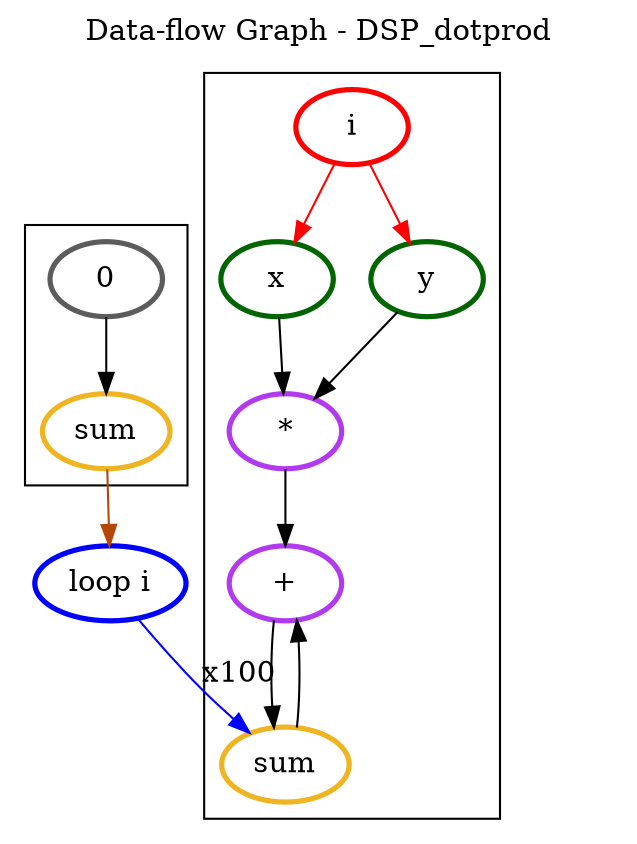 Digraph G {
node [penwidth=2.5]
subgraph cluster2{
n5 [label="+" color="darkorchid2"]
n6 [label="sum" color="goldenrod2"]
n7 [label="*" color="darkorchid2"]
n8 [label="x" color="darkgreen"]
n9 [label="i" color="red"]
n10 [label="y" color="darkgreen"]
}
subgraph cluster1{
n1 [label="sum" color="goldenrod2"]
n3 [label="0" color="gray36"]
}
subgraph cluster0{
}
n0 [label="" color="white"]
n4 [label="loop i" color="blue1"]
n3 -> n1 [label="", color=black]
n9 -> n8 [label="", color=red]
n9 -> n10 [label="", color=red]
n8 -> n7 [label="", color=black]
n10 -> n7 [label="", color=black]
n7 -> n5 [label="", color=black]
n6 -> n5 [label="", color=black]
n5 -> n6 [label="", color=black]
n4 -> n6 [label="x100", color=blue]
n1 -> n4 [label="", color="#b54707"]
labelloc="t"
label="Data-flow Graph - DSP_dotprod"
}